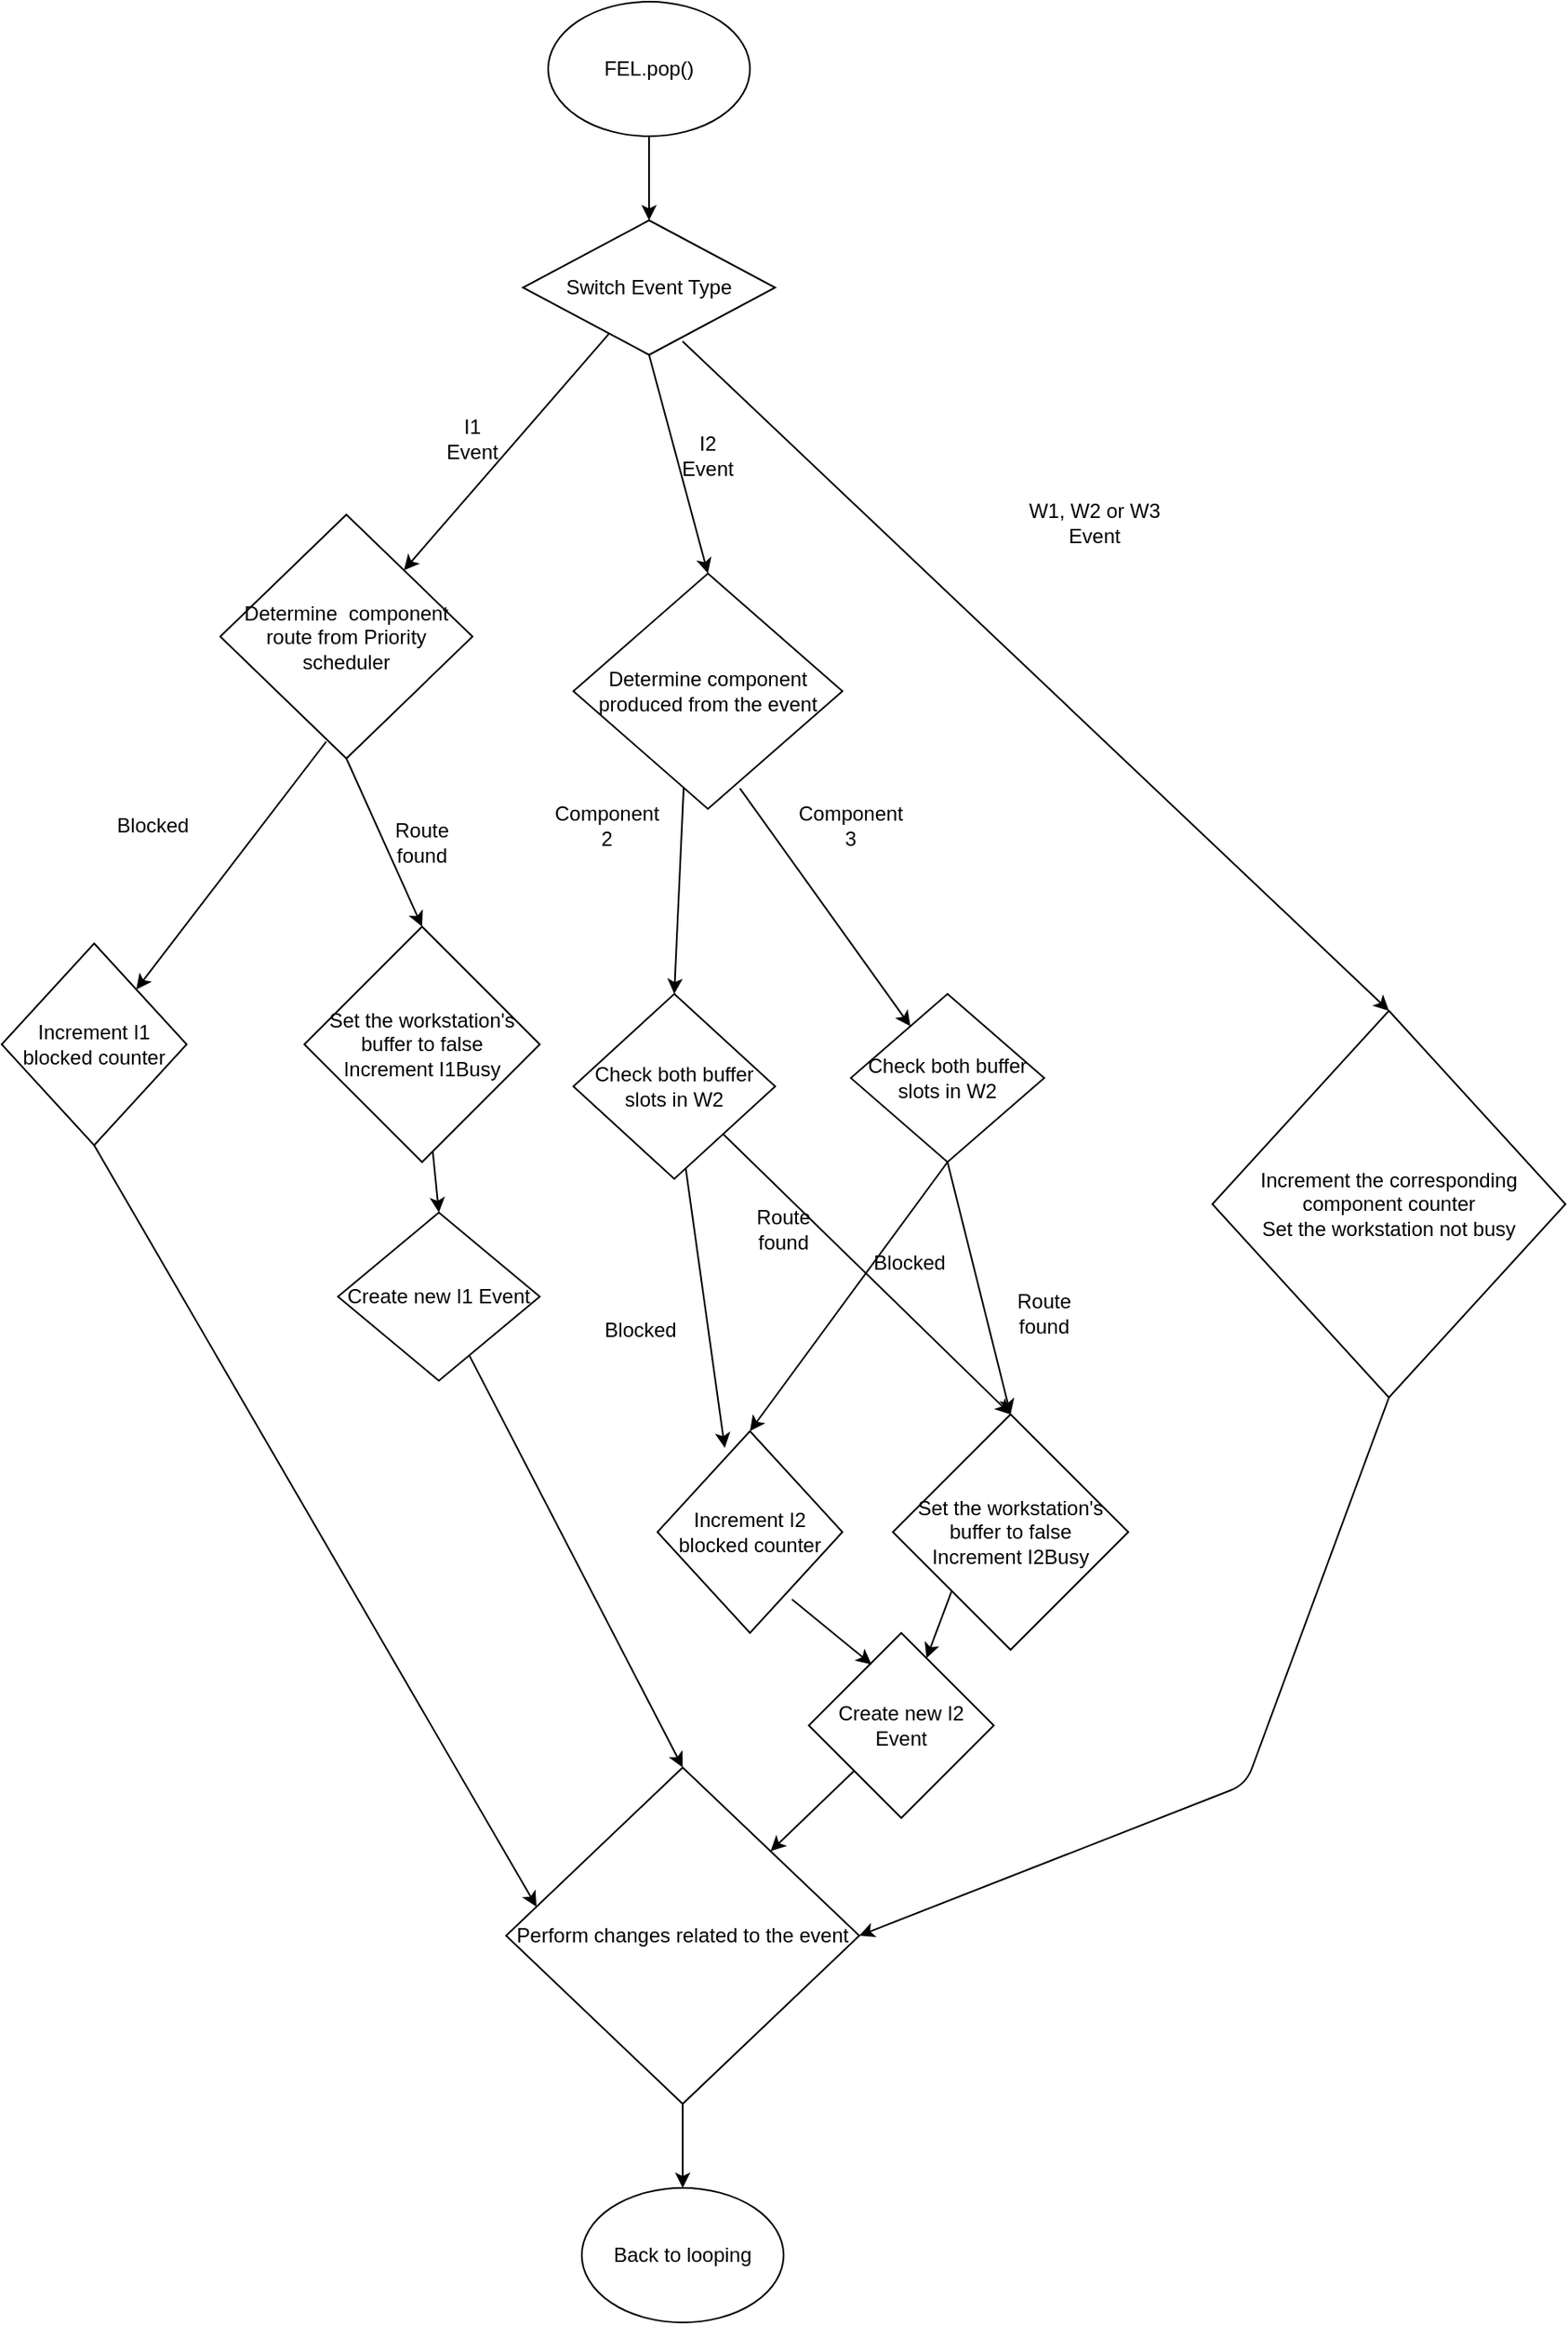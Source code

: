 <mxfile version="14.5.3" type="device"><diagram id="qUewdamrKsHw201dsNFm" name="Page-1"><mxGraphModel dx="2326" dy="1346" grid="1" gridSize="10" guides="1" tooltips="1" connect="1" arrows="1" fold="1" page="1" pageScale="1" pageWidth="850" pageHeight="1100" math="0" shadow="0"><root><mxCell id="0"/><mxCell id="1" parent="0"/><mxCell id="ztVdY9YSo6UpQN9Lyy58-1" value="FEL.pop()" style="ellipse;whiteSpace=wrap;html=1;" vertex="1" parent="1"><mxGeometry x="145" y="240" width="120" height="80" as="geometry"/></mxCell><mxCell id="ztVdY9YSo6UpQN9Lyy58-3" value="Switch Event Type" style="rhombus;whiteSpace=wrap;html=1;" vertex="1" parent="1"><mxGeometry x="130" y="370" width="150" height="80" as="geometry"/></mxCell><mxCell id="ztVdY9YSo6UpQN9Lyy58-4" value="" style="endArrow=classic;html=1;" edge="1" parent="1" source="ztVdY9YSo6UpQN9Lyy58-3" target="ztVdY9YSo6UpQN9Lyy58-5"><mxGeometry width="50" height="50" relative="1" as="geometry"><mxPoint x="50" y="460" as="sourcePoint"/><mxPoint x="-50" y="550" as="targetPoint"/></mxGeometry></mxCell><mxCell id="ztVdY9YSo6UpQN9Lyy58-5" value="Determine&amp;nbsp; component route from Priority scheduler" style="rhombus;whiteSpace=wrap;html=1;" vertex="1" parent="1"><mxGeometry x="-50" y="545" width="150" height="145" as="geometry"/></mxCell><mxCell id="ztVdY9YSo6UpQN9Lyy58-6" value="Determine component produced from the event" style="rhombus;whiteSpace=wrap;html=1;" vertex="1" parent="1"><mxGeometry x="160" y="580" width="160" height="140" as="geometry"/></mxCell><mxCell id="ztVdY9YSo6UpQN9Lyy58-7" value="Increment the corresponding component counter&lt;br&gt;Set the workstation not busy" style="rhombus;whiteSpace=wrap;html=1;" vertex="1" parent="1"><mxGeometry x="540" y="840" width="210" height="230" as="geometry"/></mxCell><mxCell id="ztVdY9YSo6UpQN9Lyy58-8" value="" style="endArrow=classic;html=1;exitX=0.5;exitY=1;exitDx=0;exitDy=0;entryX=0.5;entryY=0;entryDx=0;entryDy=0;" edge="1" parent="1" source="ztVdY9YSo6UpQN9Lyy58-3" target="ztVdY9YSo6UpQN9Lyy58-6"><mxGeometry width="50" height="50" relative="1" as="geometry"><mxPoint x="-100" y="600" as="sourcePoint"/><mxPoint x="-50" y="550" as="targetPoint"/></mxGeometry></mxCell><mxCell id="ztVdY9YSo6UpQN9Lyy58-9" value="" style="endArrow=classic;html=1;exitX=0.633;exitY=0.9;exitDx=0;exitDy=0;exitPerimeter=0;entryX=0.5;entryY=0;entryDx=0;entryDy=0;" edge="1" parent="1" source="ztVdY9YSo6UpQN9Lyy58-3" target="ztVdY9YSo6UpQN9Lyy58-7"><mxGeometry width="50" height="50" relative="1" as="geometry"><mxPoint x="-100" y="600" as="sourcePoint"/><mxPoint x="-50" y="550" as="targetPoint"/></mxGeometry></mxCell><mxCell id="ztVdY9YSo6UpQN9Lyy58-10" value="I1 Event" style="text;html=1;strokeColor=none;fillColor=none;align=center;verticalAlign=middle;whiteSpace=wrap;rounded=0;" vertex="1" parent="1"><mxGeometry x="80" y="490" width="40" height="20" as="geometry"/></mxCell><mxCell id="ztVdY9YSo6UpQN9Lyy58-11" value="I2 Event" style="text;html=1;strokeColor=none;fillColor=none;align=center;verticalAlign=middle;whiteSpace=wrap;rounded=0;" vertex="1" parent="1"><mxGeometry x="220" y="500" width="40" height="20" as="geometry"/></mxCell><mxCell id="ztVdY9YSo6UpQN9Lyy58-12" value="W1, W2 or W3 Event" style="text;html=1;strokeColor=none;fillColor=none;align=center;verticalAlign=middle;whiteSpace=wrap;rounded=0;" vertex="1" parent="1"><mxGeometry x="425" y="525" width="90" height="50" as="geometry"/></mxCell><mxCell id="ztVdY9YSo6UpQN9Lyy58-13" value="" style="endArrow=classic;html=1;exitX=0.42;exitY=0.931;exitDx=0;exitDy=0;exitPerimeter=0;" edge="1" parent="1" source="ztVdY9YSo6UpQN9Lyy58-5" target="ztVdY9YSo6UpQN9Lyy58-16"><mxGeometry width="50" height="50" relative="1" as="geometry"><mxPoint x="-100" y="570" as="sourcePoint"/><mxPoint x="-120" y="790" as="targetPoint"/></mxGeometry></mxCell><mxCell id="ztVdY9YSo6UpQN9Lyy58-14" value="" style="endArrow=classic;html=1;exitX=0.5;exitY=1;exitDx=0;exitDy=0;entryX=0.5;entryY=0;entryDx=0;entryDy=0;" edge="1" parent="1" source="ztVdY9YSo6UpQN9Lyy58-5" target="ztVdY9YSo6UpQN9Lyy58-22"><mxGeometry width="50" height="50" relative="1" as="geometry"><mxPoint x="-26.05" y="645.045" as="sourcePoint"/><mxPoint x="70" y="830" as="targetPoint"/></mxGeometry></mxCell><mxCell id="ztVdY9YSo6UpQN9Lyy58-16" value="Increment I1 blocked counter" style="rhombus;whiteSpace=wrap;html=1;" vertex="1" parent="1"><mxGeometry x="-180" y="800" width="110" height="120" as="geometry"/></mxCell><mxCell id="ztVdY9YSo6UpQN9Lyy58-17" value="Blocked" style="text;html=1;strokeColor=none;fillColor=none;align=center;verticalAlign=middle;whiteSpace=wrap;rounded=0;" vertex="1" parent="1"><mxGeometry x="-110" y="720" width="40" height="20" as="geometry"/></mxCell><mxCell id="ztVdY9YSo6UpQN9Lyy58-21" value="Route found" style="text;html=1;strokeColor=none;fillColor=none;align=center;verticalAlign=middle;whiteSpace=wrap;rounded=0;" vertex="1" parent="1"><mxGeometry x="50" y="730" width="40" height="20" as="geometry"/></mxCell><mxCell id="ztVdY9YSo6UpQN9Lyy58-22" value="Set the workstation's buffer to false&lt;br&gt;Increment I1Busy" style="rhombus;whiteSpace=wrap;html=1;" vertex="1" parent="1"><mxGeometry y="790" width="140" height="140" as="geometry"/></mxCell><mxCell id="ztVdY9YSo6UpQN9Lyy58-23" value="Create new I1 Event" style="rhombus;whiteSpace=wrap;html=1;" vertex="1" parent="1"><mxGeometry x="20" y="960" width="120" height="100" as="geometry"/></mxCell><mxCell id="ztVdY9YSo6UpQN9Lyy58-24" value="Perform changes related to the event" style="rhombus;whiteSpace=wrap;html=1;" vertex="1" parent="1"><mxGeometry x="120" y="1290" width="210" height="200" as="geometry"/></mxCell><mxCell id="ztVdY9YSo6UpQN9Lyy58-25" value="Back to looping" style="ellipse;whiteSpace=wrap;html=1;" vertex="1" parent="1"><mxGeometry x="165" y="1540" width="120" height="80" as="geometry"/></mxCell><mxCell id="ztVdY9YSo6UpQN9Lyy58-26" value="" style="endArrow=classic;html=1;entryX=0.5;entryY=0;entryDx=0;entryDy=0;" edge="1" parent="1" source="ztVdY9YSo6UpQN9Lyy58-22" target="ztVdY9YSo6UpQN9Lyy58-23"><mxGeometry width="50" height="50" relative="1" as="geometry"><mxPoint x="-100" y="940" as="sourcePoint"/><mxPoint x="-50" y="890" as="targetPoint"/></mxGeometry></mxCell><mxCell id="ztVdY9YSo6UpQN9Lyy58-27" value="" style="endArrow=classic;html=1;entryX=0.5;entryY=0;entryDx=0;entryDy=0;" edge="1" parent="1" source="ztVdY9YSo6UpQN9Lyy58-23" target="ztVdY9YSo6UpQN9Lyy58-24"><mxGeometry width="50" height="50" relative="1" as="geometry"><mxPoint x="-80" y="990" as="sourcePoint"/><mxPoint x="-30" y="940" as="targetPoint"/></mxGeometry></mxCell><mxCell id="ztVdY9YSo6UpQN9Lyy58-28" value="" style="endArrow=classic;html=1;entryX=0.086;entryY=0.414;entryDx=0;entryDy=0;entryPerimeter=0;exitX=0.5;exitY=1;exitDx=0;exitDy=0;" edge="1" parent="1" source="ztVdY9YSo6UpQN9Lyy58-16" target="ztVdY9YSo6UpQN9Lyy58-24"><mxGeometry width="50" height="50" relative="1" as="geometry"><mxPoint x="-60.0" y="1099.995" as="sourcePoint"/><mxPoint x="-57.19" y="1161.82" as="targetPoint"/></mxGeometry></mxCell><mxCell id="ztVdY9YSo6UpQN9Lyy58-29" value="" style="endArrow=classic;html=1;entryX=0.5;entryY=0;entryDx=0;entryDy=0;" edge="1" parent="1" source="ztVdY9YSo6UpQN9Lyy58-24" target="ztVdY9YSo6UpQN9Lyy58-25"><mxGeometry width="50" height="50" relative="1" as="geometry"><mxPoint x="-250" y="970" as="sourcePoint"/><mxPoint x="-200" y="920" as="targetPoint"/></mxGeometry></mxCell><mxCell id="ztVdY9YSo6UpQN9Lyy58-30" value="" style="endArrow=classic;html=1;exitX=0.5;exitY=1;exitDx=0;exitDy=0;" edge="1" parent="1" source="ztVdY9YSo6UpQN9Lyy58-1" target="ztVdY9YSo6UpQN9Lyy58-3"><mxGeometry width="50" height="50" relative="1" as="geometry"><mxPoint x="-110" y="970" as="sourcePoint"/><mxPoint x="-60" y="920" as="targetPoint"/></mxGeometry></mxCell><mxCell id="ztVdY9YSo6UpQN9Lyy58-35" value="" style="endArrow=classic;html=1;exitX=0.41;exitY=0.907;exitDx=0;exitDy=0;exitPerimeter=0;entryX=0.5;entryY=0;entryDx=0;entryDy=0;" edge="1" parent="1" source="ztVdY9YSo6UpQN9Lyy58-6" target="ztVdY9YSo6UpQN9Lyy58-39"><mxGeometry width="50" height="50" relative="1" as="geometry"><mxPoint y="790" as="sourcePoint"/><mxPoint x="180" y="810" as="targetPoint"/></mxGeometry></mxCell><mxCell id="ztVdY9YSo6UpQN9Lyy58-36" value="" style="endArrow=classic;html=1;exitX=0.619;exitY=0.913;exitDx=0;exitDy=0;exitPerimeter=0;" edge="1" parent="1" source="ztVdY9YSo6UpQN9Lyy58-6" target="ztVdY9YSo6UpQN9Lyy58-40"><mxGeometry width="50" height="50" relative="1" as="geometry"><mxPoint x="210.6" y="697.77" as="sourcePoint"/><mxPoint x="310" y="810" as="targetPoint"/></mxGeometry></mxCell><mxCell id="ztVdY9YSo6UpQN9Lyy58-37" value="Component 2" style="text;html=1;strokeColor=none;fillColor=none;align=center;verticalAlign=middle;whiteSpace=wrap;rounded=0;" vertex="1" parent="1"><mxGeometry x="160" y="720" width="40" height="20" as="geometry"/></mxCell><mxCell id="ztVdY9YSo6UpQN9Lyy58-38" value="Component 3" style="text;html=1;strokeColor=none;fillColor=none;align=center;verticalAlign=middle;whiteSpace=wrap;rounded=0;" vertex="1" parent="1"><mxGeometry x="305" y="720" width="40" height="20" as="geometry"/></mxCell><mxCell id="ztVdY9YSo6UpQN9Lyy58-39" value="Check both buffer slots in W2" style="rhombus;whiteSpace=wrap;html=1;" vertex="1" parent="1"><mxGeometry x="160" y="830" width="120" height="110" as="geometry"/></mxCell><mxCell id="ztVdY9YSo6UpQN9Lyy58-40" value="Check both buffer slots in W2" style="rhombus;whiteSpace=wrap;html=1;" vertex="1" parent="1"><mxGeometry x="325" y="830" width="115" height="100" as="geometry"/></mxCell><mxCell id="ztVdY9YSo6UpQN9Lyy58-41" value="" style="endArrow=classic;html=1;entryX=0.364;entryY=0.083;entryDx=0;entryDy=0;entryPerimeter=0;" edge="1" parent="1" source="ztVdY9YSo6UpQN9Lyy58-39" target="ztVdY9YSo6UpQN9Lyy58-51"><mxGeometry width="50" height="50" relative="1" as="geometry"><mxPoint x="23" y="689.995" as="sourcePoint"/><mxPoint x="200" y="1050" as="targetPoint"/></mxGeometry></mxCell><mxCell id="ztVdY9YSo6UpQN9Lyy58-42" value="Blocked" style="text;html=1;strokeColor=none;fillColor=none;align=center;verticalAlign=middle;whiteSpace=wrap;rounded=0;" vertex="1" parent="1"><mxGeometry x="180" y="1020" width="40" height="20" as="geometry"/></mxCell><mxCell id="ztVdY9YSo6UpQN9Lyy58-43" value="" style="endArrow=classic;html=1;entryX=0.5;entryY=0;entryDx=0;entryDy=0;" edge="1" parent="1" source="ztVdY9YSo6UpQN9Lyy58-39" target="ztVdY9YSo6UpQN9Lyy58-52"><mxGeometry width="50" height="50" relative="1" as="geometry"><mxPoint x="35" y="700" as="sourcePoint"/><mxPoint x="290" y="1060" as="targetPoint"/></mxGeometry></mxCell><mxCell id="ztVdY9YSo6UpQN9Lyy58-44" value="Route found" style="text;html=1;strokeColor=none;fillColor=none;align=center;verticalAlign=middle;whiteSpace=wrap;rounded=0;" vertex="1" parent="1"><mxGeometry x="265" y="960" width="40" height="20" as="geometry"/></mxCell><mxCell id="ztVdY9YSo6UpQN9Lyy58-45" value="Blocked" style="text;html=1;strokeColor=none;fillColor=none;align=center;verticalAlign=middle;whiteSpace=wrap;rounded=0;" vertex="1" parent="1"><mxGeometry x="340" y="980" width="40" height="20" as="geometry"/></mxCell><mxCell id="ztVdY9YSo6UpQN9Lyy58-46" value="Route found" style="text;html=1;strokeColor=none;fillColor=none;align=center;verticalAlign=middle;whiteSpace=wrap;rounded=0;" vertex="1" parent="1"><mxGeometry x="420" y="1010" width="40" height="20" as="geometry"/></mxCell><mxCell id="ztVdY9YSo6UpQN9Lyy58-47" value="" style="endArrow=classic;html=1;exitX=0.5;exitY=1;exitDx=0;exitDy=0;entryX=0.5;entryY=0;entryDx=0;entryDy=0;" edge="1" parent="1" source="ztVdY9YSo6UpQN9Lyy58-40" target="ztVdY9YSo6UpQN9Lyy58-51"><mxGeometry width="50" height="50" relative="1" as="geometry"><mxPoint x="224" y="944.5" as="sourcePoint"/><mxPoint x="360" y="1070" as="targetPoint"/></mxGeometry></mxCell><mxCell id="ztVdY9YSo6UpQN9Lyy58-48" value="" style="endArrow=classic;html=1;exitX=0.5;exitY=1;exitDx=0;exitDy=0;entryX=0.5;entryY=0;entryDx=0;entryDy=0;" edge="1" parent="1" source="ztVdY9YSo6UpQN9Lyy58-40" target="ztVdY9YSo6UpQN9Lyy58-52"><mxGeometry width="50" height="50" relative="1" as="geometry"><mxPoint x="230" y="950" as="sourcePoint"/><mxPoint x="450" y="1070" as="targetPoint"/></mxGeometry></mxCell><mxCell id="ztVdY9YSo6UpQN9Lyy58-51" value="Increment I2 blocked counter" style="rhombus;whiteSpace=wrap;html=1;" vertex="1" parent="1"><mxGeometry x="210" y="1090" width="110" height="120" as="geometry"/></mxCell><mxCell id="ztVdY9YSo6UpQN9Lyy58-52" value="Set the workstation's buffer to false&lt;br&gt;Increment I2Busy" style="rhombus;whiteSpace=wrap;html=1;" vertex="1" parent="1"><mxGeometry x="350" y="1080" width="140" height="140" as="geometry"/></mxCell><mxCell id="ztVdY9YSo6UpQN9Lyy58-54" value="" style="endArrow=classic;html=1;" edge="1" parent="1" source="ztVdY9YSo6UpQN9Lyy58-55" target="ztVdY9YSo6UpQN9Lyy58-24"><mxGeometry width="50" height="50" relative="1" as="geometry"><mxPoint x="111.271" y="1052.274" as="sourcePoint"/><mxPoint x="235" y="1240" as="targetPoint"/></mxGeometry></mxCell><mxCell id="ztVdY9YSo6UpQN9Lyy58-55" value="Create new I2 Event" style="rhombus;whiteSpace=wrap;html=1;" vertex="1" parent="1"><mxGeometry x="300" y="1210" width="110" height="110" as="geometry"/></mxCell><mxCell id="ztVdY9YSo6UpQN9Lyy58-56" value="" style="endArrow=classic;html=1;exitX=0.727;exitY=0.833;exitDx=0;exitDy=0;exitPerimeter=0;entryX=0.339;entryY=0.17;entryDx=0;entryDy=0;entryPerimeter=0;" edge="1" parent="1" source="ztVdY9YSo6UpQN9Lyy58-51" target="ztVdY9YSo6UpQN9Lyy58-55"><mxGeometry width="50" height="50" relative="1" as="geometry"><mxPoint x="328.333" y="1293.333" as="sourcePoint"/><mxPoint x="303.852" y="1305.574" as="targetPoint"/></mxGeometry></mxCell><mxCell id="ztVdY9YSo6UpQN9Lyy58-57" value="" style="endArrow=classic;html=1;exitX=0;exitY=1;exitDx=0;exitDy=0;" edge="1" parent="1" source="ztVdY9YSo6UpQN9Lyy58-52" target="ztVdY9YSo6UpQN9Lyy58-55"><mxGeometry width="50" height="50" relative="1" as="geometry"><mxPoint x="299.97" y="1199.96" as="sourcePoint"/><mxPoint x="347.29" y="1238.7" as="targetPoint"/></mxGeometry></mxCell><mxCell id="ztVdY9YSo6UpQN9Lyy58-58" value="" style="endArrow=classic;html=1;exitX=0.5;exitY=1;exitDx=0;exitDy=0;entryX=1;entryY=0.5;entryDx=0;entryDy=0;" edge="1" parent="1" source="ztVdY9YSo6UpQN9Lyy58-7" target="ztVdY9YSo6UpQN9Lyy58-24"><mxGeometry width="50" height="50" relative="1" as="geometry"><mxPoint x="234.95" y="452" as="sourcePoint"/><mxPoint x="570" y="1310" as="targetPoint"/><Array as="points"><mxPoint x="560" y="1300"/></Array></mxGeometry></mxCell></root></mxGraphModel></diagram></mxfile>